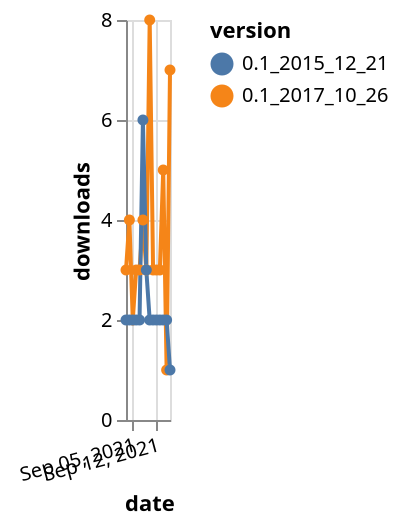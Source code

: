 {"$schema": "https://vega.github.io/schema/vega-lite/v5.json", "description": "A simple bar chart with embedded data.", "data": {"values": [{"date": "2021-09-03", "total": 4212, "delta": 3, "version": "0.1_2017_10_26"}, {"date": "2021-09-04", "total": 4216, "delta": 4, "version": "0.1_2017_10_26"}, {"date": "2021-09-05", "total": 4218, "delta": 2, "version": "0.1_2017_10_26"}, {"date": "2021-09-06", "total": 4221, "delta": 3, "version": "0.1_2017_10_26"}, {"date": "2021-09-07", "total": 4224, "delta": 3, "version": "0.1_2017_10_26"}, {"date": "2021-09-08", "total": 4228, "delta": 4, "version": "0.1_2017_10_26"}, {"date": "2021-09-09", "total": 4231, "delta": 3, "version": "0.1_2017_10_26"}, {"date": "2021-09-10", "total": 4239, "delta": 8, "version": "0.1_2017_10_26"}, {"date": "2021-09-11", "total": 4242, "delta": 3, "version": "0.1_2017_10_26"}, {"date": "2021-09-12", "total": 4245, "delta": 3, "version": "0.1_2017_10_26"}, {"date": "2021-09-13", "total": 4248, "delta": 3, "version": "0.1_2017_10_26"}, {"date": "2021-09-14", "total": 4253, "delta": 5, "version": "0.1_2017_10_26"}, {"date": "2021-09-15", "total": 4254, "delta": 1, "version": "0.1_2017_10_26"}, {"date": "2021-09-16", "total": 4261, "delta": 7, "version": "0.1_2017_10_26"}, {"date": "2021-09-03", "total": 9582, "delta": 2, "version": "0.1_2015_12_21"}, {"date": "2021-09-04", "total": 9584, "delta": 2, "version": "0.1_2015_12_21"}, {"date": "2021-09-05", "total": 9586, "delta": 2, "version": "0.1_2015_12_21"}, {"date": "2021-09-06", "total": 9588, "delta": 2, "version": "0.1_2015_12_21"}, {"date": "2021-09-07", "total": 9590, "delta": 2, "version": "0.1_2015_12_21"}, {"date": "2021-09-08", "total": 9596, "delta": 6, "version": "0.1_2015_12_21"}, {"date": "2021-09-09", "total": 9599, "delta": 3, "version": "0.1_2015_12_21"}, {"date": "2021-09-10", "total": 9601, "delta": 2, "version": "0.1_2015_12_21"}, {"date": "2021-09-11", "total": 9603, "delta": 2, "version": "0.1_2015_12_21"}, {"date": "2021-09-12", "total": 9605, "delta": 2, "version": "0.1_2015_12_21"}, {"date": "2021-09-13", "total": 9607, "delta": 2, "version": "0.1_2015_12_21"}, {"date": "2021-09-14", "total": 9609, "delta": 2, "version": "0.1_2015_12_21"}, {"date": "2021-09-15", "total": 9611, "delta": 2, "version": "0.1_2015_12_21"}, {"date": "2021-09-16", "total": 9612, "delta": 1, "version": "0.1_2015_12_21"}]}, "width": "container", "mark": {"type": "line", "point": {"filled": true}}, "encoding": {"x": {"field": "date", "type": "temporal", "timeUnit": "yearmonthdate", "title": "date", "axis": {"labelAngle": -15}}, "y": {"field": "delta", "type": "quantitative", "title": "downloads"}, "color": {"field": "version", "type": "nominal"}, "tooltip": {"field": "delta"}}}